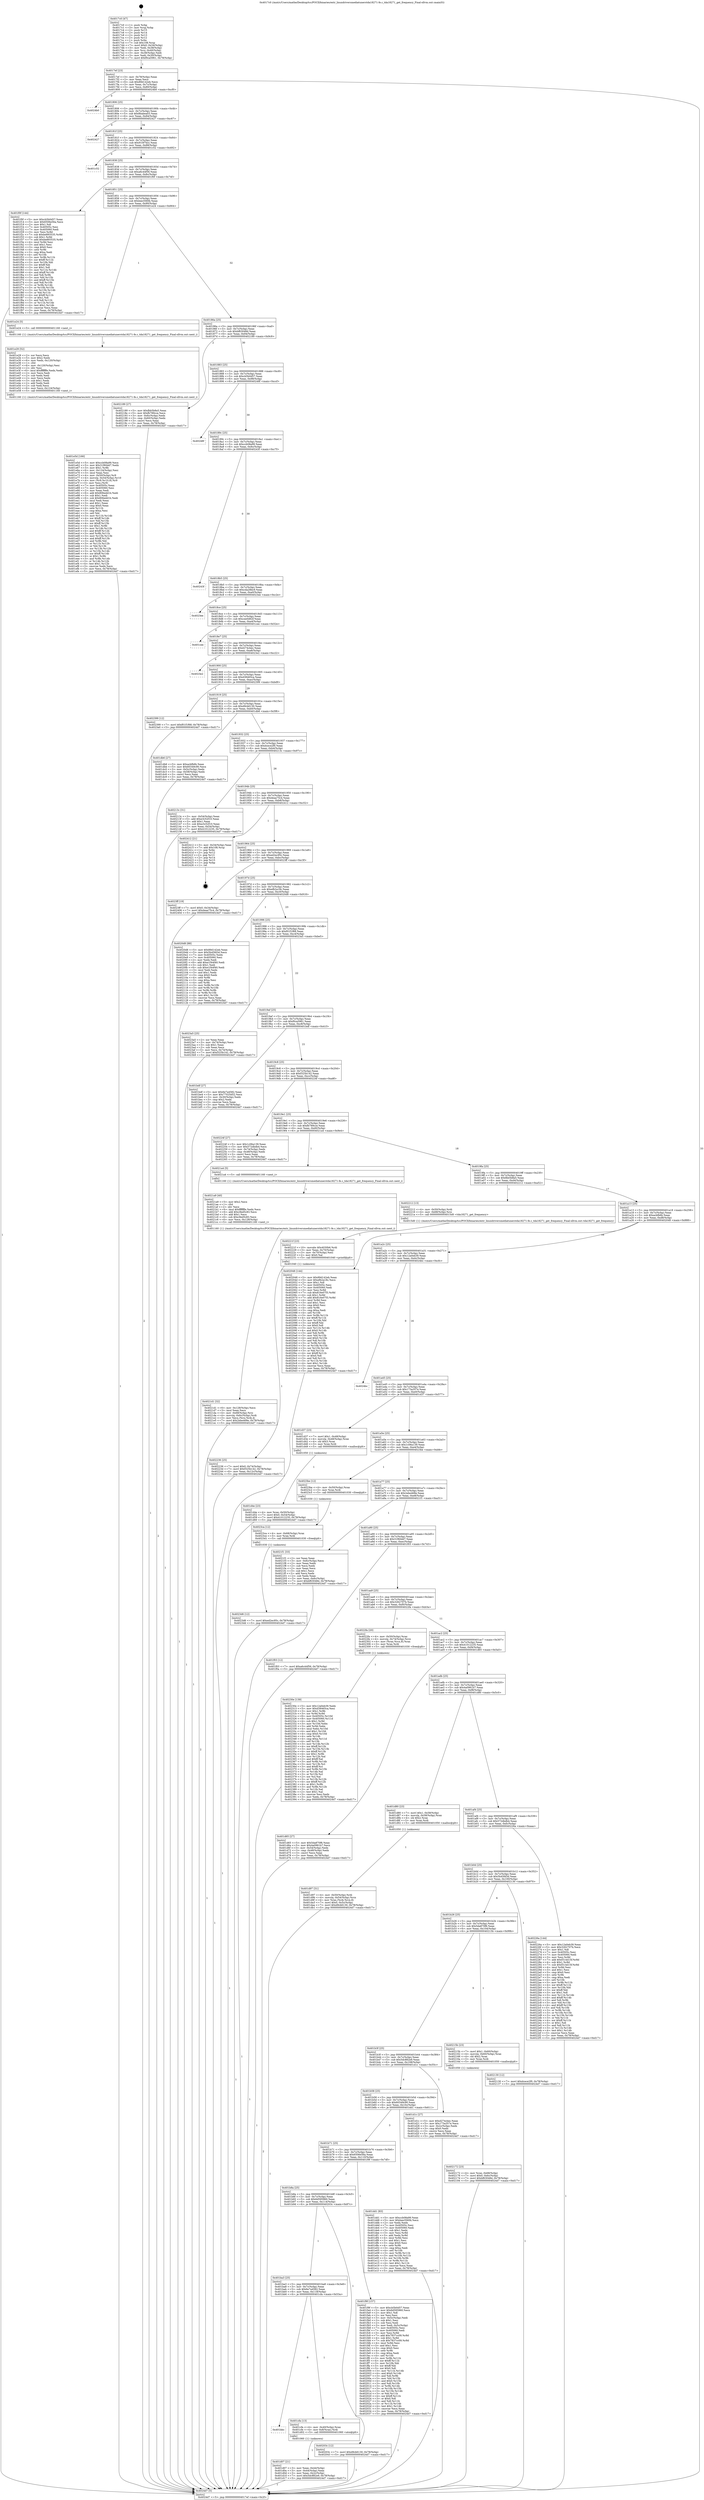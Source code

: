 digraph "0x4017c0" {
  label = "0x4017c0 (/mnt/c/Users/mathe/Desktop/tcc/POCII/binaries/extr_linuxdriversmediatunerstda18271-fe.c_tda18271_get_frequency_Final-ollvm.out::main(0))"
  labelloc = "t"
  node[shape=record]

  Entry [label="",width=0.3,height=0.3,shape=circle,fillcolor=black,style=filled]
  "0x4017ef" [label="{
     0x4017ef [23]\l
     | [instrs]\l
     &nbsp;&nbsp;0x4017ef \<+3\>: mov -0x78(%rbp),%eax\l
     &nbsp;&nbsp;0x4017f2 \<+2\>: mov %eax,%ecx\l
     &nbsp;&nbsp;0x4017f4 \<+6\>: sub $0x89d142eb,%ecx\l
     &nbsp;&nbsp;0x4017fa \<+3\>: mov %eax,-0x7c(%rbp)\l
     &nbsp;&nbsp;0x4017fd \<+3\>: mov %ecx,-0x80(%rbp)\l
     &nbsp;&nbsp;0x401800 \<+6\>: je 00000000004024b0 \<main+0xcf0\>\l
  }"]
  "0x4024b0" [label="{
     0x4024b0\l
  }", style=dashed]
  "0x401806" [label="{
     0x401806 [25]\l
     | [instrs]\l
     &nbsp;&nbsp;0x401806 \<+5\>: jmp 000000000040180b \<main+0x4b\>\l
     &nbsp;&nbsp;0x40180b \<+3\>: mov -0x7c(%rbp),%eax\l
     &nbsp;&nbsp;0x40180e \<+5\>: sub $0x8babea03,%eax\l
     &nbsp;&nbsp;0x401813 \<+6\>: mov %eax,-0x84(%rbp)\l
     &nbsp;&nbsp;0x401819 \<+6\>: je 0000000000402427 \<main+0xc67\>\l
  }"]
  Exit [label="",width=0.3,height=0.3,shape=circle,fillcolor=black,style=filled,peripheries=2]
  "0x402427" [label="{
     0x402427\l
  }", style=dashed]
  "0x40181f" [label="{
     0x40181f [25]\l
     | [instrs]\l
     &nbsp;&nbsp;0x40181f \<+5\>: jmp 0000000000401824 \<main+0x64\>\l
     &nbsp;&nbsp;0x401824 \<+3\>: mov -0x7c(%rbp),%eax\l
     &nbsp;&nbsp;0x401827 \<+5\>: sub $0x910f7bcc,%eax\l
     &nbsp;&nbsp;0x40182c \<+6\>: mov %eax,-0x88(%rbp)\l
     &nbsp;&nbsp;0x401832 \<+6\>: je 0000000000401c52 \<main+0x492\>\l
  }"]
  "0x4023d6" [label="{
     0x4023d6 [12]\l
     | [instrs]\l
     &nbsp;&nbsp;0x4023d6 \<+7\>: movl $0xed2ec95c,-0x78(%rbp)\l
     &nbsp;&nbsp;0x4023dd \<+5\>: jmp 00000000004024d7 \<main+0xd17\>\l
  }"]
  "0x401c52" [label="{
     0x401c52\l
  }", style=dashed]
  "0x401838" [label="{
     0x401838 [25]\l
     | [instrs]\l
     &nbsp;&nbsp;0x401838 \<+5\>: jmp 000000000040183d \<main+0x7d\>\l
     &nbsp;&nbsp;0x40183d \<+3\>: mov -0x7c(%rbp),%eax\l
     &nbsp;&nbsp;0x401840 \<+5\>: sub $0xa6c44f56,%eax\l
     &nbsp;&nbsp;0x401845 \<+6\>: mov %eax,-0x8c(%rbp)\l
     &nbsp;&nbsp;0x40184b \<+6\>: je 0000000000401f0f \<main+0x74f\>\l
  }"]
  "0x4023ca" [label="{
     0x4023ca [12]\l
     | [instrs]\l
     &nbsp;&nbsp;0x4023ca \<+4\>: mov -0x68(%rbp),%rax\l
     &nbsp;&nbsp;0x4023ce \<+3\>: mov %rax,%rdi\l
     &nbsp;&nbsp;0x4023d1 \<+5\>: call 0000000000401030 \<free@plt\>\l
     | [calls]\l
     &nbsp;&nbsp;0x401030 \{1\} (unknown)\l
  }"]
  "0x401f0f" [label="{
     0x401f0f [144]\l
     | [instrs]\l
     &nbsp;&nbsp;0x401f0f \<+5\>: mov $0xcb5b0d57,%eax\l
     &nbsp;&nbsp;0x401f14 \<+5\>: mov $0x6506e56a,%ecx\l
     &nbsp;&nbsp;0x401f19 \<+2\>: mov $0x1,%dl\l
     &nbsp;&nbsp;0x401f1b \<+7\>: mov 0x40505c,%esi\l
     &nbsp;&nbsp;0x401f22 \<+7\>: mov 0x405060,%edi\l
     &nbsp;&nbsp;0x401f29 \<+3\>: mov %esi,%r8d\l
     &nbsp;&nbsp;0x401f2c \<+7\>: sub $0xbe893535,%r8d\l
     &nbsp;&nbsp;0x401f33 \<+4\>: sub $0x1,%r8d\l
     &nbsp;&nbsp;0x401f37 \<+7\>: add $0xbe893535,%r8d\l
     &nbsp;&nbsp;0x401f3e \<+4\>: imul %r8d,%esi\l
     &nbsp;&nbsp;0x401f42 \<+3\>: and $0x1,%esi\l
     &nbsp;&nbsp;0x401f45 \<+3\>: cmp $0x0,%esi\l
     &nbsp;&nbsp;0x401f48 \<+4\>: sete %r9b\l
     &nbsp;&nbsp;0x401f4c \<+3\>: cmp $0xa,%edi\l
     &nbsp;&nbsp;0x401f4f \<+4\>: setl %r10b\l
     &nbsp;&nbsp;0x401f53 \<+3\>: mov %r9b,%r11b\l
     &nbsp;&nbsp;0x401f56 \<+4\>: xor $0xff,%r11b\l
     &nbsp;&nbsp;0x401f5a \<+3\>: mov %r10b,%bl\l
     &nbsp;&nbsp;0x401f5d \<+3\>: xor $0xff,%bl\l
     &nbsp;&nbsp;0x401f60 \<+3\>: xor $0x1,%dl\l
     &nbsp;&nbsp;0x401f63 \<+3\>: mov %r11b,%r14b\l
     &nbsp;&nbsp;0x401f66 \<+4\>: and $0xff,%r14b\l
     &nbsp;&nbsp;0x401f6a \<+3\>: and %dl,%r9b\l
     &nbsp;&nbsp;0x401f6d \<+3\>: mov %bl,%r15b\l
     &nbsp;&nbsp;0x401f70 \<+4\>: and $0xff,%r15b\l
     &nbsp;&nbsp;0x401f74 \<+3\>: and %dl,%r10b\l
     &nbsp;&nbsp;0x401f77 \<+3\>: or %r9b,%r14b\l
     &nbsp;&nbsp;0x401f7a \<+3\>: or %r10b,%r15b\l
     &nbsp;&nbsp;0x401f7d \<+3\>: xor %r15b,%r14b\l
     &nbsp;&nbsp;0x401f80 \<+3\>: or %bl,%r11b\l
     &nbsp;&nbsp;0x401f83 \<+4\>: xor $0xff,%r11b\l
     &nbsp;&nbsp;0x401f87 \<+3\>: or $0x1,%dl\l
     &nbsp;&nbsp;0x401f8a \<+3\>: and %dl,%r11b\l
     &nbsp;&nbsp;0x401f8d \<+3\>: or %r11b,%r14b\l
     &nbsp;&nbsp;0x401f90 \<+4\>: test $0x1,%r14b\l
     &nbsp;&nbsp;0x401f94 \<+3\>: cmovne %ecx,%eax\l
     &nbsp;&nbsp;0x401f97 \<+3\>: mov %eax,-0x78(%rbp)\l
     &nbsp;&nbsp;0x401f9a \<+5\>: jmp 00000000004024d7 \<main+0xd17\>\l
  }"]
  "0x401851" [label="{
     0x401851 [25]\l
     | [instrs]\l
     &nbsp;&nbsp;0x401851 \<+5\>: jmp 0000000000401856 \<main+0x96\>\l
     &nbsp;&nbsp;0x401856 \<+3\>: mov -0x7c(%rbp),%eax\l
     &nbsp;&nbsp;0x401859 \<+5\>: sub $0xbee3560b,%eax\l
     &nbsp;&nbsp;0x40185e \<+6\>: mov %eax,-0x90(%rbp)\l
     &nbsp;&nbsp;0x401864 \<+6\>: je 0000000000401e24 \<main+0x664\>\l
  }"]
  "0x40230e" [label="{
     0x40230e [139]\l
     | [instrs]\l
     &nbsp;&nbsp;0x40230e \<+5\>: mov $0x12a0eb39,%edx\l
     &nbsp;&nbsp;0x402313 \<+5\>: mov $0xd38465ca,%esi\l
     &nbsp;&nbsp;0x402318 \<+3\>: mov $0x1,%r8b\l
     &nbsp;&nbsp;0x40231b \<+3\>: xor %r9d,%r9d\l
     &nbsp;&nbsp;0x40231e \<+8\>: mov 0x40505c,%r10d\l
     &nbsp;&nbsp;0x402326 \<+8\>: mov 0x405060,%r11d\l
     &nbsp;&nbsp;0x40232e \<+4\>: sub $0x1,%r9d\l
     &nbsp;&nbsp;0x402332 \<+3\>: mov %r10d,%ebx\l
     &nbsp;&nbsp;0x402335 \<+3\>: add %r9d,%ebx\l
     &nbsp;&nbsp;0x402338 \<+4\>: imul %ebx,%r10d\l
     &nbsp;&nbsp;0x40233c \<+4\>: and $0x1,%r10d\l
     &nbsp;&nbsp;0x402340 \<+4\>: cmp $0x0,%r10d\l
     &nbsp;&nbsp;0x402344 \<+4\>: sete %r14b\l
     &nbsp;&nbsp;0x402348 \<+4\>: cmp $0xa,%r11d\l
     &nbsp;&nbsp;0x40234c \<+4\>: setl %r15b\l
     &nbsp;&nbsp;0x402350 \<+3\>: mov %r14b,%r12b\l
     &nbsp;&nbsp;0x402353 \<+4\>: xor $0xff,%r12b\l
     &nbsp;&nbsp;0x402357 \<+3\>: mov %r15b,%r13b\l
     &nbsp;&nbsp;0x40235a \<+4\>: xor $0xff,%r13b\l
     &nbsp;&nbsp;0x40235e \<+4\>: xor $0x1,%r8b\l
     &nbsp;&nbsp;0x402362 \<+3\>: mov %r12b,%al\l
     &nbsp;&nbsp;0x402365 \<+2\>: and $0xff,%al\l
     &nbsp;&nbsp;0x402367 \<+3\>: and %r8b,%r14b\l
     &nbsp;&nbsp;0x40236a \<+3\>: mov %r13b,%cl\l
     &nbsp;&nbsp;0x40236d \<+3\>: and $0xff,%cl\l
     &nbsp;&nbsp;0x402370 \<+3\>: and %r8b,%r15b\l
     &nbsp;&nbsp;0x402373 \<+3\>: or %r14b,%al\l
     &nbsp;&nbsp;0x402376 \<+3\>: or %r15b,%cl\l
     &nbsp;&nbsp;0x402379 \<+2\>: xor %cl,%al\l
     &nbsp;&nbsp;0x40237b \<+3\>: or %r13b,%r12b\l
     &nbsp;&nbsp;0x40237e \<+4\>: xor $0xff,%r12b\l
     &nbsp;&nbsp;0x402382 \<+4\>: or $0x1,%r8b\l
     &nbsp;&nbsp;0x402386 \<+3\>: and %r8b,%r12b\l
     &nbsp;&nbsp;0x402389 \<+3\>: or %r12b,%al\l
     &nbsp;&nbsp;0x40238c \<+2\>: test $0x1,%al\l
     &nbsp;&nbsp;0x40238e \<+3\>: cmovne %esi,%edx\l
     &nbsp;&nbsp;0x402391 \<+3\>: mov %edx,-0x78(%rbp)\l
     &nbsp;&nbsp;0x402394 \<+5\>: jmp 00000000004024d7 \<main+0xd17\>\l
  }"]
  "0x401e24" [label="{
     0x401e24 [5]\l
     | [instrs]\l
     &nbsp;&nbsp;0x401e24 \<+5\>: call 0000000000401160 \<next_i\>\l
     | [calls]\l
     &nbsp;&nbsp;0x401160 \{1\} (/mnt/c/Users/mathe/Desktop/tcc/POCII/binaries/extr_linuxdriversmediatunerstda18271-fe.c_tda18271_get_frequency_Final-ollvm.out::next_i)\l
  }"]
  "0x40186a" [label="{
     0x40186a [25]\l
     | [instrs]\l
     &nbsp;&nbsp;0x40186a \<+5\>: jmp 000000000040186f \<main+0xaf\>\l
     &nbsp;&nbsp;0x40186f \<+3\>: mov -0x7c(%rbp),%eax\l
     &nbsp;&nbsp;0x401872 \<+5\>: sub $0xbf63048d,%eax\l
     &nbsp;&nbsp;0x401877 \<+6\>: mov %eax,-0x94(%rbp)\l
     &nbsp;&nbsp;0x40187d \<+6\>: je 0000000000402189 \<main+0x9c9\>\l
  }"]
  "0x402236" [label="{
     0x402236 [25]\l
     | [instrs]\l
     &nbsp;&nbsp;0x402236 \<+7\>: movl $0x0,-0x74(%rbp)\l
     &nbsp;&nbsp;0x40223d \<+7\>: movl $0xf325b142,-0x78(%rbp)\l
     &nbsp;&nbsp;0x402244 \<+6\>: mov %eax,-0x12c(%rbp)\l
     &nbsp;&nbsp;0x40224a \<+5\>: jmp 00000000004024d7 \<main+0xd17\>\l
  }"]
  "0x402189" [label="{
     0x402189 [27]\l
     | [instrs]\l
     &nbsp;&nbsp;0x402189 \<+5\>: mov $0xfbb5b8a5,%eax\l
     &nbsp;&nbsp;0x40218e \<+5\>: mov $0xfb789cce,%ecx\l
     &nbsp;&nbsp;0x402193 \<+3\>: mov -0x6c(%rbp),%edx\l
     &nbsp;&nbsp;0x402196 \<+3\>: cmp -0x60(%rbp),%edx\l
     &nbsp;&nbsp;0x402199 \<+3\>: cmovl %ecx,%eax\l
     &nbsp;&nbsp;0x40219c \<+3\>: mov %eax,-0x78(%rbp)\l
     &nbsp;&nbsp;0x40219f \<+5\>: jmp 00000000004024d7 \<main+0xd17\>\l
  }"]
  "0x401883" [label="{
     0x401883 [25]\l
     | [instrs]\l
     &nbsp;&nbsp;0x401883 \<+5\>: jmp 0000000000401888 \<main+0xc8\>\l
     &nbsp;&nbsp;0x401888 \<+3\>: mov -0x7c(%rbp),%eax\l
     &nbsp;&nbsp;0x40188b \<+5\>: sub $0xcb5b0d57,%eax\l
     &nbsp;&nbsp;0x401890 \<+6\>: mov %eax,-0x98(%rbp)\l
     &nbsp;&nbsp;0x401896 \<+6\>: je 000000000040248f \<main+0xccf\>\l
  }"]
  "0x40221f" [label="{
     0x40221f [23]\l
     | [instrs]\l
     &nbsp;&nbsp;0x40221f \<+10\>: movabs $0x4030b6,%rdi\l
     &nbsp;&nbsp;0x402229 \<+3\>: mov %eax,-0x70(%rbp)\l
     &nbsp;&nbsp;0x40222c \<+3\>: mov -0x70(%rbp),%esi\l
     &nbsp;&nbsp;0x40222f \<+2\>: mov $0x0,%al\l
     &nbsp;&nbsp;0x402231 \<+5\>: call 0000000000401040 \<printf@plt\>\l
     | [calls]\l
     &nbsp;&nbsp;0x401040 \{1\} (unknown)\l
  }"]
  "0x40248f" [label="{
     0x40248f\l
  }", style=dashed]
  "0x40189c" [label="{
     0x40189c [25]\l
     | [instrs]\l
     &nbsp;&nbsp;0x40189c \<+5\>: jmp 00000000004018a1 \<main+0xe1\>\l
     &nbsp;&nbsp;0x4018a1 \<+3\>: mov -0x7c(%rbp),%eax\l
     &nbsp;&nbsp;0x4018a4 \<+5\>: sub $0xccb08a99,%eax\l
     &nbsp;&nbsp;0x4018a9 \<+6\>: mov %eax,-0x9c(%rbp)\l
     &nbsp;&nbsp;0x4018af \<+6\>: je 000000000040243f \<main+0xc7f\>\l
  }"]
  "0x4021d1" [label="{
     0x4021d1 [32]\l
     | [instrs]\l
     &nbsp;&nbsp;0x4021d1 \<+6\>: mov -0x128(%rbp),%ecx\l
     &nbsp;&nbsp;0x4021d7 \<+3\>: imul %eax,%ecx\l
     &nbsp;&nbsp;0x4021da \<+4\>: mov -0x68(%rbp),%rsi\l
     &nbsp;&nbsp;0x4021de \<+4\>: movslq -0x6c(%rbp),%rdi\l
     &nbsp;&nbsp;0x4021e2 \<+3\>: mov %ecx,(%rsi,%rdi,4)\l
     &nbsp;&nbsp;0x4021e5 \<+7\>: movl $0x2ebe468e,-0x78(%rbp)\l
     &nbsp;&nbsp;0x4021ec \<+5\>: jmp 00000000004024d7 \<main+0xd17\>\l
  }"]
  "0x40243f" [label="{
     0x40243f\l
  }", style=dashed]
  "0x4018b5" [label="{
     0x4018b5 [25]\l
     | [instrs]\l
     &nbsp;&nbsp;0x4018b5 \<+5\>: jmp 00000000004018ba \<main+0xfa\>\l
     &nbsp;&nbsp;0x4018ba \<+3\>: mov -0x7c(%rbp),%eax\l
     &nbsp;&nbsp;0x4018bd \<+5\>: sub $0xcda28bc9,%eax\l
     &nbsp;&nbsp;0x4018c2 \<+6\>: mov %eax,-0xa0(%rbp)\l
     &nbsp;&nbsp;0x4018c8 \<+6\>: je 00000000004023ee \<main+0xc2e\>\l
  }"]
  "0x4021a9" [label="{
     0x4021a9 [40]\l
     | [instrs]\l
     &nbsp;&nbsp;0x4021a9 \<+5\>: mov $0x2,%ecx\l
     &nbsp;&nbsp;0x4021ae \<+1\>: cltd\l
     &nbsp;&nbsp;0x4021af \<+2\>: idiv %ecx\l
     &nbsp;&nbsp;0x4021b1 \<+6\>: imul $0xfffffffe,%edx,%ecx\l
     &nbsp;&nbsp;0x4021b7 \<+6\>: add $0xc9ed5c83,%ecx\l
     &nbsp;&nbsp;0x4021bd \<+3\>: add $0x1,%ecx\l
     &nbsp;&nbsp;0x4021c0 \<+6\>: sub $0xc9ed5c83,%ecx\l
     &nbsp;&nbsp;0x4021c6 \<+6\>: mov %ecx,-0x128(%rbp)\l
     &nbsp;&nbsp;0x4021cc \<+5\>: call 0000000000401160 \<next_i\>\l
     | [calls]\l
     &nbsp;&nbsp;0x401160 \{1\} (/mnt/c/Users/mathe/Desktop/tcc/POCII/binaries/extr_linuxdriversmediatunerstda18271-fe.c_tda18271_get_frequency_Final-ollvm.out::next_i)\l
  }"]
  "0x4023ee" [label="{
     0x4023ee\l
  }", style=dashed]
  "0x4018ce" [label="{
     0x4018ce [25]\l
     | [instrs]\l
     &nbsp;&nbsp;0x4018ce \<+5\>: jmp 00000000004018d3 \<main+0x113\>\l
     &nbsp;&nbsp;0x4018d3 \<+3\>: mov -0x7c(%rbp),%eax\l
     &nbsp;&nbsp;0x4018d6 \<+5\>: sub $0xcee0d62f,%eax\l
     &nbsp;&nbsp;0x4018db \<+6\>: mov %eax,-0xa4(%rbp)\l
     &nbsp;&nbsp;0x4018e1 \<+6\>: je 0000000000401cee \<main+0x52e\>\l
  }"]
  "0x402172" [label="{
     0x402172 [23]\l
     | [instrs]\l
     &nbsp;&nbsp;0x402172 \<+4\>: mov %rax,-0x68(%rbp)\l
     &nbsp;&nbsp;0x402176 \<+7\>: movl $0x0,-0x6c(%rbp)\l
     &nbsp;&nbsp;0x40217d \<+7\>: movl $0xbf63048d,-0x78(%rbp)\l
     &nbsp;&nbsp;0x402184 \<+5\>: jmp 00000000004024d7 \<main+0xd17\>\l
  }"]
  "0x401cee" [label="{
     0x401cee\l
  }", style=dashed]
  "0x4018e7" [label="{
     0x4018e7 [25]\l
     | [instrs]\l
     &nbsp;&nbsp;0x4018e7 \<+5\>: jmp 00000000004018ec \<main+0x12c\>\l
     &nbsp;&nbsp;0x4018ec \<+3\>: mov -0x7c(%rbp),%eax\l
     &nbsp;&nbsp;0x4018ef \<+5\>: sub $0xd274cbec,%eax\l
     &nbsp;&nbsp;0x4018f4 \<+6\>: mov %eax,-0xa8(%rbp)\l
     &nbsp;&nbsp;0x4018fa \<+6\>: je 00000000004023e2 \<main+0xc22\>\l
  }"]
  "0x401e5d" [label="{
     0x401e5d [166]\l
     | [instrs]\l
     &nbsp;&nbsp;0x401e5d \<+5\>: mov $0xccb08a99,%ecx\l
     &nbsp;&nbsp;0x401e62 \<+5\>: mov $0x31f60dd7,%edx\l
     &nbsp;&nbsp;0x401e67 \<+3\>: mov $0x1,%r8b\l
     &nbsp;&nbsp;0x401e6a \<+6\>: mov -0x124(%rbp),%esi\l
     &nbsp;&nbsp;0x401e70 \<+3\>: imul %eax,%esi\l
     &nbsp;&nbsp;0x401e73 \<+4\>: mov -0x50(%rbp),%r9\l
     &nbsp;&nbsp;0x401e77 \<+4\>: movslq -0x54(%rbp),%r10\l
     &nbsp;&nbsp;0x401e7b \<+4\>: mov (%r9,%r10,8),%r9\l
     &nbsp;&nbsp;0x401e7f \<+3\>: mov %esi,(%r9)\l
     &nbsp;&nbsp;0x401e82 \<+7\>: mov 0x40505c,%eax\l
     &nbsp;&nbsp;0x401e89 \<+7\>: mov 0x405060,%esi\l
     &nbsp;&nbsp;0x401e90 \<+2\>: mov %eax,%edi\l
     &nbsp;&nbsp;0x401e92 \<+6\>: add $0x806edd1b,%edi\l
     &nbsp;&nbsp;0x401e98 \<+3\>: sub $0x1,%edi\l
     &nbsp;&nbsp;0x401e9b \<+6\>: sub $0x806edd1b,%edi\l
     &nbsp;&nbsp;0x401ea1 \<+3\>: imul %edi,%eax\l
     &nbsp;&nbsp;0x401ea4 \<+3\>: and $0x1,%eax\l
     &nbsp;&nbsp;0x401ea7 \<+3\>: cmp $0x0,%eax\l
     &nbsp;&nbsp;0x401eaa \<+4\>: sete %r11b\l
     &nbsp;&nbsp;0x401eae \<+3\>: cmp $0xa,%esi\l
     &nbsp;&nbsp;0x401eb1 \<+3\>: setl %bl\l
     &nbsp;&nbsp;0x401eb4 \<+3\>: mov %r11b,%r14b\l
     &nbsp;&nbsp;0x401eb7 \<+4\>: xor $0xff,%r14b\l
     &nbsp;&nbsp;0x401ebb \<+3\>: mov %bl,%r15b\l
     &nbsp;&nbsp;0x401ebe \<+4\>: xor $0xff,%r15b\l
     &nbsp;&nbsp;0x401ec2 \<+4\>: xor $0x1,%r8b\l
     &nbsp;&nbsp;0x401ec6 \<+3\>: mov %r14b,%r12b\l
     &nbsp;&nbsp;0x401ec9 \<+4\>: and $0xff,%r12b\l
     &nbsp;&nbsp;0x401ecd \<+3\>: and %r8b,%r11b\l
     &nbsp;&nbsp;0x401ed0 \<+3\>: mov %r15b,%r13b\l
     &nbsp;&nbsp;0x401ed3 \<+4\>: and $0xff,%r13b\l
     &nbsp;&nbsp;0x401ed7 \<+3\>: and %r8b,%bl\l
     &nbsp;&nbsp;0x401eda \<+3\>: or %r11b,%r12b\l
     &nbsp;&nbsp;0x401edd \<+3\>: or %bl,%r13b\l
     &nbsp;&nbsp;0x401ee0 \<+3\>: xor %r13b,%r12b\l
     &nbsp;&nbsp;0x401ee3 \<+3\>: or %r15b,%r14b\l
     &nbsp;&nbsp;0x401ee6 \<+4\>: xor $0xff,%r14b\l
     &nbsp;&nbsp;0x401eea \<+4\>: or $0x1,%r8b\l
     &nbsp;&nbsp;0x401eee \<+3\>: and %r8b,%r14b\l
     &nbsp;&nbsp;0x401ef1 \<+3\>: or %r14b,%r12b\l
     &nbsp;&nbsp;0x401ef4 \<+4\>: test $0x1,%r12b\l
     &nbsp;&nbsp;0x401ef8 \<+3\>: cmovne %edx,%ecx\l
     &nbsp;&nbsp;0x401efb \<+3\>: mov %ecx,-0x78(%rbp)\l
     &nbsp;&nbsp;0x401efe \<+5\>: jmp 00000000004024d7 \<main+0xd17\>\l
  }"]
  "0x4023e2" [label="{
     0x4023e2\l
  }", style=dashed]
  "0x401900" [label="{
     0x401900 [25]\l
     | [instrs]\l
     &nbsp;&nbsp;0x401900 \<+5\>: jmp 0000000000401905 \<main+0x145\>\l
     &nbsp;&nbsp;0x401905 \<+3\>: mov -0x7c(%rbp),%eax\l
     &nbsp;&nbsp;0x401908 \<+5\>: sub $0xd38465ca,%eax\l
     &nbsp;&nbsp;0x40190d \<+6\>: mov %eax,-0xac(%rbp)\l
     &nbsp;&nbsp;0x401913 \<+6\>: je 0000000000402399 \<main+0xbd9\>\l
  }"]
  "0x401e29" [label="{
     0x401e29 [52]\l
     | [instrs]\l
     &nbsp;&nbsp;0x401e29 \<+2\>: xor %ecx,%ecx\l
     &nbsp;&nbsp;0x401e2b \<+5\>: mov $0x2,%edx\l
     &nbsp;&nbsp;0x401e30 \<+6\>: mov %edx,-0x120(%rbp)\l
     &nbsp;&nbsp;0x401e36 \<+1\>: cltd\l
     &nbsp;&nbsp;0x401e37 \<+6\>: mov -0x120(%rbp),%esi\l
     &nbsp;&nbsp;0x401e3d \<+2\>: idiv %esi\l
     &nbsp;&nbsp;0x401e3f \<+6\>: imul $0xfffffffe,%edx,%edx\l
     &nbsp;&nbsp;0x401e45 \<+2\>: mov %ecx,%edi\l
     &nbsp;&nbsp;0x401e47 \<+2\>: sub %edx,%edi\l
     &nbsp;&nbsp;0x401e49 \<+2\>: mov %ecx,%edx\l
     &nbsp;&nbsp;0x401e4b \<+3\>: sub $0x1,%edx\l
     &nbsp;&nbsp;0x401e4e \<+2\>: add %edx,%edi\l
     &nbsp;&nbsp;0x401e50 \<+2\>: sub %edi,%ecx\l
     &nbsp;&nbsp;0x401e52 \<+6\>: mov %ecx,-0x124(%rbp)\l
     &nbsp;&nbsp;0x401e58 \<+5\>: call 0000000000401160 \<next_i\>\l
     | [calls]\l
     &nbsp;&nbsp;0x401160 \{1\} (/mnt/c/Users/mathe/Desktop/tcc/POCII/binaries/extr_linuxdriversmediatunerstda18271-fe.c_tda18271_get_frequency_Final-ollvm.out::next_i)\l
  }"]
  "0x402399" [label="{
     0x402399 [12]\l
     | [instrs]\l
     &nbsp;&nbsp;0x402399 \<+7\>: movl $0xf01f1f68,-0x78(%rbp)\l
     &nbsp;&nbsp;0x4023a0 \<+5\>: jmp 00000000004024d7 \<main+0xd17\>\l
  }"]
  "0x401919" [label="{
     0x401919 [25]\l
     | [instrs]\l
     &nbsp;&nbsp;0x401919 \<+5\>: jmp 000000000040191e \<main+0x15e\>\l
     &nbsp;&nbsp;0x40191e \<+3\>: mov -0x7c(%rbp),%eax\l
     &nbsp;&nbsp;0x401921 \<+5\>: sub $0xd9cb6130,%eax\l
     &nbsp;&nbsp;0x401926 \<+6\>: mov %eax,-0xb0(%rbp)\l
     &nbsp;&nbsp;0x40192c \<+6\>: je 0000000000401db6 \<main+0x5f6\>\l
  }"]
  "0x401d97" [label="{
     0x401d97 [31]\l
     | [instrs]\l
     &nbsp;&nbsp;0x401d97 \<+4\>: mov -0x50(%rbp),%rdi\l
     &nbsp;&nbsp;0x401d9b \<+4\>: movslq -0x54(%rbp),%rcx\l
     &nbsp;&nbsp;0x401d9f \<+4\>: mov %rax,(%rdi,%rcx,8)\l
     &nbsp;&nbsp;0x401da3 \<+7\>: movl $0x0,-0x5c(%rbp)\l
     &nbsp;&nbsp;0x401daa \<+7\>: movl $0xd9cb6130,-0x78(%rbp)\l
     &nbsp;&nbsp;0x401db1 \<+5\>: jmp 00000000004024d7 \<main+0xd17\>\l
  }"]
  "0x401db6" [label="{
     0x401db6 [27]\l
     | [instrs]\l
     &nbsp;&nbsp;0x401db6 \<+5\>: mov $0xacbfb6b,%eax\l
     &nbsp;&nbsp;0x401dbb \<+5\>: mov $0x60349c90,%ecx\l
     &nbsp;&nbsp;0x401dc0 \<+3\>: mov -0x5c(%rbp),%edx\l
     &nbsp;&nbsp;0x401dc3 \<+3\>: cmp -0x58(%rbp),%edx\l
     &nbsp;&nbsp;0x401dc6 \<+3\>: cmovl %ecx,%eax\l
     &nbsp;&nbsp;0x401dc9 \<+3\>: mov %eax,-0x78(%rbp)\l
     &nbsp;&nbsp;0x401dcc \<+5\>: jmp 00000000004024d7 \<main+0xd17\>\l
  }"]
  "0x401932" [label="{
     0x401932 [25]\l
     | [instrs]\l
     &nbsp;&nbsp;0x401932 \<+5\>: jmp 0000000000401937 \<main+0x177\>\l
     &nbsp;&nbsp;0x401937 \<+3\>: mov -0x7c(%rbp),%eax\l
     &nbsp;&nbsp;0x40193a \<+5\>: sub $0xdcece2f0,%eax\l
     &nbsp;&nbsp;0x40193f \<+6\>: mov %eax,-0xb4(%rbp)\l
     &nbsp;&nbsp;0x401945 \<+6\>: je 000000000040213c \<main+0x97c\>\l
  }"]
  "0x401d4e" [label="{
     0x401d4e [23]\l
     | [instrs]\l
     &nbsp;&nbsp;0x401d4e \<+4\>: mov %rax,-0x50(%rbp)\l
     &nbsp;&nbsp;0x401d52 \<+7\>: movl $0x0,-0x54(%rbp)\l
     &nbsp;&nbsp;0x401d59 \<+7\>: movl $0x41012235,-0x78(%rbp)\l
     &nbsp;&nbsp;0x401d60 \<+5\>: jmp 00000000004024d7 \<main+0xd17\>\l
  }"]
  "0x40213c" [label="{
     0x40213c [31]\l
     | [instrs]\l
     &nbsp;&nbsp;0x40213c \<+3\>: mov -0x54(%rbp),%eax\l
     &nbsp;&nbsp;0x40213f \<+5\>: add $0xe3c52f10,%eax\l
     &nbsp;&nbsp;0x402144 \<+3\>: add $0x1,%eax\l
     &nbsp;&nbsp;0x402147 \<+5\>: sub $0xe3c52f10,%eax\l
     &nbsp;&nbsp;0x40214c \<+3\>: mov %eax,-0x54(%rbp)\l
     &nbsp;&nbsp;0x40214f \<+7\>: movl $0x41012235,-0x78(%rbp)\l
     &nbsp;&nbsp;0x402156 \<+5\>: jmp 00000000004024d7 \<main+0xd17\>\l
  }"]
  "0x40194b" [label="{
     0x40194b [25]\l
     | [instrs]\l
     &nbsp;&nbsp;0x40194b \<+5\>: jmp 0000000000401950 \<main+0x190\>\l
     &nbsp;&nbsp;0x401950 \<+3\>: mov -0x7c(%rbp),%eax\l
     &nbsp;&nbsp;0x401953 \<+5\>: sub $0xdeaa75c4,%eax\l
     &nbsp;&nbsp;0x401958 \<+6\>: mov %eax,-0xb8(%rbp)\l
     &nbsp;&nbsp;0x40195e \<+6\>: je 0000000000402412 \<main+0xc52\>\l
  }"]
  "0x401d07" [label="{
     0x401d07 [21]\l
     | [instrs]\l
     &nbsp;&nbsp;0x401d07 \<+3\>: mov %eax,-0x44(%rbp)\l
     &nbsp;&nbsp;0x401d0a \<+3\>: mov -0x44(%rbp),%eax\l
     &nbsp;&nbsp;0x401d0d \<+3\>: mov %eax,-0x2c(%rbp)\l
     &nbsp;&nbsp;0x401d10 \<+7\>: movl $0x5dc882e9,-0x78(%rbp)\l
     &nbsp;&nbsp;0x401d17 \<+5\>: jmp 00000000004024d7 \<main+0xd17\>\l
  }"]
  "0x402412" [label="{
     0x402412 [21]\l
     | [instrs]\l
     &nbsp;&nbsp;0x402412 \<+3\>: mov -0x34(%rbp),%eax\l
     &nbsp;&nbsp;0x402415 \<+7\>: add $0x108,%rsp\l
     &nbsp;&nbsp;0x40241c \<+1\>: pop %rbx\l
     &nbsp;&nbsp;0x40241d \<+2\>: pop %r12\l
     &nbsp;&nbsp;0x40241f \<+2\>: pop %r13\l
     &nbsp;&nbsp;0x402421 \<+2\>: pop %r14\l
     &nbsp;&nbsp;0x402423 \<+2\>: pop %r15\l
     &nbsp;&nbsp;0x402425 \<+1\>: pop %rbp\l
     &nbsp;&nbsp;0x402426 \<+1\>: ret\l
  }"]
  "0x401964" [label="{
     0x401964 [25]\l
     | [instrs]\l
     &nbsp;&nbsp;0x401964 \<+5\>: jmp 0000000000401969 \<main+0x1a9\>\l
     &nbsp;&nbsp;0x401969 \<+3\>: mov -0x7c(%rbp),%eax\l
     &nbsp;&nbsp;0x40196c \<+5\>: sub $0xed2ec95c,%eax\l
     &nbsp;&nbsp;0x401971 \<+6\>: mov %eax,-0xbc(%rbp)\l
     &nbsp;&nbsp;0x401977 \<+6\>: je 00000000004023ff \<main+0xc3f\>\l
  }"]
  "0x401bbc" [label="{
     0x401bbc\l
  }", style=dashed]
  "0x4023ff" [label="{
     0x4023ff [19]\l
     | [instrs]\l
     &nbsp;&nbsp;0x4023ff \<+7\>: movl $0x0,-0x34(%rbp)\l
     &nbsp;&nbsp;0x402406 \<+7\>: movl $0xdeaa75c4,-0x78(%rbp)\l
     &nbsp;&nbsp;0x40240d \<+5\>: jmp 00000000004024d7 \<main+0xd17\>\l
  }"]
  "0x40197d" [label="{
     0x40197d [25]\l
     | [instrs]\l
     &nbsp;&nbsp;0x40197d \<+5\>: jmp 0000000000401982 \<main+0x1c2\>\l
     &nbsp;&nbsp;0x401982 \<+3\>: mov -0x7c(%rbp),%eax\l
     &nbsp;&nbsp;0x401985 \<+5\>: sub $0xefb2a18c,%eax\l
     &nbsp;&nbsp;0x40198a \<+6\>: mov %eax,-0xc0(%rbp)\l
     &nbsp;&nbsp;0x401990 \<+6\>: je 00000000004020d8 \<main+0x918\>\l
  }"]
  "0x401cfa" [label="{
     0x401cfa [13]\l
     | [instrs]\l
     &nbsp;&nbsp;0x401cfa \<+4\>: mov -0x40(%rbp),%rax\l
     &nbsp;&nbsp;0x401cfe \<+4\>: mov 0x8(%rax),%rdi\l
     &nbsp;&nbsp;0x401d02 \<+5\>: call 0000000000401060 \<atoi@plt\>\l
     | [calls]\l
     &nbsp;&nbsp;0x401060 \{1\} (unknown)\l
  }"]
  "0x4020d8" [label="{
     0x4020d8 [88]\l
     | [instrs]\l
     &nbsp;&nbsp;0x4020d8 \<+5\>: mov $0x89d142eb,%eax\l
     &nbsp;&nbsp;0x4020dd \<+5\>: mov $0x5b45fd3d,%ecx\l
     &nbsp;&nbsp;0x4020e2 \<+7\>: mov 0x40505c,%edx\l
     &nbsp;&nbsp;0x4020e9 \<+7\>: mov 0x405060,%esi\l
     &nbsp;&nbsp;0x4020f0 \<+2\>: mov %edx,%edi\l
     &nbsp;&nbsp;0x4020f2 \<+6\>: add $0xe1f44f40,%edi\l
     &nbsp;&nbsp;0x4020f8 \<+3\>: sub $0x1,%edi\l
     &nbsp;&nbsp;0x4020fb \<+6\>: sub $0xe1f44f40,%edi\l
     &nbsp;&nbsp;0x402101 \<+3\>: imul %edi,%edx\l
     &nbsp;&nbsp;0x402104 \<+3\>: and $0x1,%edx\l
     &nbsp;&nbsp;0x402107 \<+3\>: cmp $0x0,%edx\l
     &nbsp;&nbsp;0x40210a \<+4\>: sete %r8b\l
     &nbsp;&nbsp;0x40210e \<+3\>: cmp $0xa,%esi\l
     &nbsp;&nbsp;0x402111 \<+4\>: setl %r9b\l
     &nbsp;&nbsp;0x402115 \<+3\>: mov %r8b,%r10b\l
     &nbsp;&nbsp;0x402118 \<+3\>: and %r9b,%r10b\l
     &nbsp;&nbsp;0x40211b \<+3\>: xor %r9b,%r8b\l
     &nbsp;&nbsp;0x40211e \<+3\>: or %r8b,%r10b\l
     &nbsp;&nbsp;0x402121 \<+4\>: test $0x1,%r10b\l
     &nbsp;&nbsp;0x402125 \<+3\>: cmovne %ecx,%eax\l
     &nbsp;&nbsp;0x402128 \<+3\>: mov %eax,-0x78(%rbp)\l
     &nbsp;&nbsp;0x40212b \<+5\>: jmp 00000000004024d7 \<main+0xd17\>\l
  }"]
  "0x401996" [label="{
     0x401996 [25]\l
     | [instrs]\l
     &nbsp;&nbsp;0x401996 \<+5\>: jmp 000000000040199b \<main+0x1db\>\l
     &nbsp;&nbsp;0x40199b \<+3\>: mov -0x7c(%rbp),%eax\l
     &nbsp;&nbsp;0x40199e \<+5\>: sub $0xf01f1f68,%eax\l
     &nbsp;&nbsp;0x4019a3 \<+6\>: mov %eax,-0xc4(%rbp)\l
     &nbsp;&nbsp;0x4019a9 \<+6\>: je 00000000004023a5 \<main+0xbe5\>\l
  }"]
  "0x401ba3" [label="{
     0x401ba3 [25]\l
     | [instrs]\l
     &nbsp;&nbsp;0x401ba3 \<+5\>: jmp 0000000000401ba8 \<main+0x3e8\>\l
     &nbsp;&nbsp;0x401ba8 \<+3\>: mov -0x7c(%rbp),%eax\l
     &nbsp;&nbsp;0x401bab \<+5\>: sub $0x6e7a4582,%eax\l
     &nbsp;&nbsp;0x401bb0 \<+6\>: mov %eax,-0x118(%rbp)\l
     &nbsp;&nbsp;0x401bb6 \<+6\>: je 0000000000401cfa \<main+0x53a\>\l
  }"]
  "0x4023a5" [label="{
     0x4023a5 [25]\l
     | [instrs]\l
     &nbsp;&nbsp;0x4023a5 \<+2\>: xor %eax,%eax\l
     &nbsp;&nbsp;0x4023a7 \<+3\>: mov -0x74(%rbp),%ecx\l
     &nbsp;&nbsp;0x4023aa \<+3\>: sub $0x1,%eax\l
     &nbsp;&nbsp;0x4023ad \<+2\>: sub %eax,%ecx\l
     &nbsp;&nbsp;0x4023af \<+3\>: mov %ecx,-0x74(%rbp)\l
     &nbsp;&nbsp;0x4023b2 \<+7\>: movl $0xf325b142,-0x78(%rbp)\l
     &nbsp;&nbsp;0x4023b9 \<+5\>: jmp 00000000004024d7 \<main+0xd17\>\l
  }"]
  "0x4019af" [label="{
     0x4019af [25]\l
     | [instrs]\l
     &nbsp;&nbsp;0x4019af \<+5\>: jmp 00000000004019b4 \<main+0x1f4\>\l
     &nbsp;&nbsp;0x4019b4 \<+3\>: mov -0x7c(%rbp),%eax\l
     &nbsp;&nbsp;0x4019b7 \<+5\>: sub $0xf0ca5961,%eax\l
     &nbsp;&nbsp;0x4019bc \<+6\>: mov %eax,-0xc8(%rbp)\l
     &nbsp;&nbsp;0x4019c2 \<+6\>: je 0000000000401bdf \<main+0x41f\>\l
  }"]
  "0x40203c" [label="{
     0x40203c [12]\l
     | [instrs]\l
     &nbsp;&nbsp;0x40203c \<+7\>: movl $0xd9cb6130,-0x78(%rbp)\l
     &nbsp;&nbsp;0x402043 \<+5\>: jmp 00000000004024d7 \<main+0xd17\>\l
  }"]
  "0x401bdf" [label="{
     0x401bdf [27]\l
     | [instrs]\l
     &nbsp;&nbsp;0x401bdf \<+5\>: mov $0x6e7a4582,%eax\l
     &nbsp;&nbsp;0x401be4 \<+5\>: mov $0x77025d52,%ecx\l
     &nbsp;&nbsp;0x401be9 \<+3\>: mov -0x30(%rbp),%edx\l
     &nbsp;&nbsp;0x401bec \<+3\>: cmp $0x2,%edx\l
     &nbsp;&nbsp;0x401bef \<+3\>: cmovne %ecx,%eax\l
     &nbsp;&nbsp;0x401bf2 \<+3\>: mov %eax,-0x78(%rbp)\l
     &nbsp;&nbsp;0x401bf5 \<+5\>: jmp 00000000004024d7 \<main+0xd17\>\l
  }"]
  "0x4019c8" [label="{
     0x4019c8 [25]\l
     | [instrs]\l
     &nbsp;&nbsp;0x4019c8 \<+5\>: jmp 00000000004019cd \<main+0x20d\>\l
     &nbsp;&nbsp;0x4019cd \<+3\>: mov -0x7c(%rbp),%eax\l
     &nbsp;&nbsp;0x4019d0 \<+5\>: sub $0xf325b142,%eax\l
     &nbsp;&nbsp;0x4019d5 \<+6\>: mov %eax,-0xcc(%rbp)\l
     &nbsp;&nbsp;0x4019db \<+6\>: je 000000000040224f \<main+0xa8f\>\l
  }"]
  "0x4024d7" [label="{
     0x4024d7 [5]\l
     | [instrs]\l
     &nbsp;&nbsp;0x4024d7 \<+5\>: jmp 00000000004017ef \<main+0x2f\>\l
  }"]
  "0x4017c0" [label="{
     0x4017c0 [47]\l
     | [instrs]\l
     &nbsp;&nbsp;0x4017c0 \<+1\>: push %rbp\l
     &nbsp;&nbsp;0x4017c1 \<+3\>: mov %rsp,%rbp\l
     &nbsp;&nbsp;0x4017c4 \<+2\>: push %r15\l
     &nbsp;&nbsp;0x4017c6 \<+2\>: push %r14\l
     &nbsp;&nbsp;0x4017c8 \<+2\>: push %r13\l
     &nbsp;&nbsp;0x4017ca \<+2\>: push %r12\l
     &nbsp;&nbsp;0x4017cc \<+1\>: push %rbx\l
     &nbsp;&nbsp;0x4017cd \<+7\>: sub $0x108,%rsp\l
     &nbsp;&nbsp;0x4017d4 \<+7\>: movl $0x0,-0x34(%rbp)\l
     &nbsp;&nbsp;0x4017db \<+3\>: mov %edi,-0x38(%rbp)\l
     &nbsp;&nbsp;0x4017de \<+4\>: mov %rsi,-0x40(%rbp)\l
     &nbsp;&nbsp;0x4017e2 \<+3\>: mov -0x38(%rbp),%edi\l
     &nbsp;&nbsp;0x4017e5 \<+3\>: mov %edi,-0x30(%rbp)\l
     &nbsp;&nbsp;0x4017e8 \<+7\>: movl $0xf0ca5961,-0x78(%rbp)\l
  }"]
  "0x401b8a" [label="{
     0x401b8a [25]\l
     | [instrs]\l
     &nbsp;&nbsp;0x401b8a \<+5\>: jmp 0000000000401b8f \<main+0x3cf\>\l
     &nbsp;&nbsp;0x401b8f \<+3\>: mov -0x7c(%rbp),%eax\l
     &nbsp;&nbsp;0x401b92 \<+5\>: sub $0x6d595960,%eax\l
     &nbsp;&nbsp;0x401b97 \<+6\>: mov %eax,-0x114(%rbp)\l
     &nbsp;&nbsp;0x401b9d \<+6\>: je 000000000040203c \<main+0x87c\>\l
  }"]
  "0x40224f" [label="{
     0x40224f [27]\l
     | [instrs]\l
     &nbsp;&nbsp;0x40224f \<+5\>: mov $0x1c06a139,%eax\l
     &nbsp;&nbsp;0x402254 \<+5\>: mov $0x572dbdb4,%ecx\l
     &nbsp;&nbsp;0x402259 \<+3\>: mov -0x74(%rbp),%edx\l
     &nbsp;&nbsp;0x40225c \<+3\>: cmp -0x48(%rbp),%edx\l
     &nbsp;&nbsp;0x40225f \<+3\>: cmovl %ecx,%eax\l
     &nbsp;&nbsp;0x402262 \<+3\>: mov %eax,-0x78(%rbp)\l
     &nbsp;&nbsp;0x402265 \<+5\>: jmp 00000000004024d7 \<main+0xd17\>\l
  }"]
  "0x4019e1" [label="{
     0x4019e1 [25]\l
     | [instrs]\l
     &nbsp;&nbsp;0x4019e1 \<+5\>: jmp 00000000004019e6 \<main+0x226\>\l
     &nbsp;&nbsp;0x4019e6 \<+3\>: mov -0x7c(%rbp),%eax\l
     &nbsp;&nbsp;0x4019e9 \<+5\>: sub $0xfb789cce,%eax\l
     &nbsp;&nbsp;0x4019ee \<+6\>: mov %eax,-0xd0(%rbp)\l
     &nbsp;&nbsp;0x4019f4 \<+6\>: je 00000000004021a4 \<main+0x9e4\>\l
  }"]
  "0x401f9f" [label="{
     0x401f9f [157]\l
     | [instrs]\l
     &nbsp;&nbsp;0x401f9f \<+5\>: mov $0xcb5b0d57,%eax\l
     &nbsp;&nbsp;0x401fa4 \<+5\>: mov $0x6d595960,%ecx\l
     &nbsp;&nbsp;0x401fa9 \<+2\>: mov $0x1,%dl\l
     &nbsp;&nbsp;0x401fab \<+2\>: xor %esi,%esi\l
     &nbsp;&nbsp;0x401fad \<+3\>: mov -0x5c(%rbp),%edi\l
     &nbsp;&nbsp;0x401fb0 \<+3\>: sub $0x1,%esi\l
     &nbsp;&nbsp;0x401fb3 \<+2\>: sub %esi,%edi\l
     &nbsp;&nbsp;0x401fb5 \<+3\>: mov %edi,-0x5c(%rbp)\l
     &nbsp;&nbsp;0x401fb8 \<+7\>: mov 0x40505c,%esi\l
     &nbsp;&nbsp;0x401fbf \<+7\>: mov 0x405060,%edi\l
     &nbsp;&nbsp;0x401fc6 \<+3\>: mov %esi,%r8d\l
     &nbsp;&nbsp;0x401fc9 \<+7\>: add $0x7837cc09,%r8d\l
     &nbsp;&nbsp;0x401fd0 \<+4\>: sub $0x1,%r8d\l
     &nbsp;&nbsp;0x401fd4 \<+7\>: sub $0x7837cc09,%r8d\l
     &nbsp;&nbsp;0x401fdb \<+4\>: imul %r8d,%esi\l
     &nbsp;&nbsp;0x401fdf \<+3\>: and $0x1,%esi\l
     &nbsp;&nbsp;0x401fe2 \<+3\>: cmp $0x0,%esi\l
     &nbsp;&nbsp;0x401fe5 \<+4\>: sete %r9b\l
     &nbsp;&nbsp;0x401fe9 \<+3\>: cmp $0xa,%edi\l
     &nbsp;&nbsp;0x401fec \<+4\>: setl %r10b\l
     &nbsp;&nbsp;0x401ff0 \<+3\>: mov %r9b,%r11b\l
     &nbsp;&nbsp;0x401ff3 \<+4\>: xor $0xff,%r11b\l
     &nbsp;&nbsp;0x401ff7 \<+3\>: mov %r10b,%bl\l
     &nbsp;&nbsp;0x401ffa \<+3\>: xor $0xff,%bl\l
     &nbsp;&nbsp;0x401ffd \<+3\>: xor $0x0,%dl\l
     &nbsp;&nbsp;0x402000 \<+3\>: mov %r11b,%r14b\l
     &nbsp;&nbsp;0x402003 \<+4\>: and $0x0,%r14b\l
     &nbsp;&nbsp;0x402007 \<+3\>: and %dl,%r9b\l
     &nbsp;&nbsp;0x40200a \<+3\>: mov %bl,%r15b\l
     &nbsp;&nbsp;0x40200d \<+4\>: and $0x0,%r15b\l
     &nbsp;&nbsp;0x402011 \<+3\>: and %dl,%r10b\l
     &nbsp;&nbsp;0x402014 \<+3\>: or %r9b,%r14b\l
     &nbsp;&nbsp;0x402017 \<+3\>: or %r10b,%r15b\l
     &nbsp;&nbsp;0x40201a \<+3\>: xor %r15b,%r14b\l
     &nbsp;&nbsp;0x40201d \<+3\>: or %bl,%r11b\l
     &nbsp;&nbsp;0x402020 \<+4\>: xor $0xff,%r11b\l
     &nbsp;&nbsp;0x402024 \<+3\>: or $0x0,%dl\l
     &nbsp;&nbsp;0x402027 \<+3\>: and %dl,%r11b\l
     &nbsp;&nbsp;0x40202a \<+3\>: or %r11b,%r14b\l
     &nbsp;&nbsp;0x40202d \<+4\>: test $0x1,%r14b\l
     &nbsp;&nbsp;0x402031 \<+3\>: cmovne %ecx,%eax\l
     &nbsp;&nbsp;0x402034 \<+3\>: mov %eax,-0x78(%rbp)\l
     &nbsp;&nbsp;0x402037 \<+5\>: jmp 00000000004024d7 \<main+0xd17\>\l
  }"]
  "0x4021a4" [label="{
     0x4021a4 [5]\l
     | [instrs]\l
     &nbsp;&nbsp;0x4021a4 \<+5\>: call 0000000000401160 \<next_i\>\l
     | [calls]\l
     &nbsp;&nbsp;0x401160 \{1\} (/mnt/c/Users/mathe/Desktop/tcc/POCII/binaries/extr_linuxdriversmediatunerstda18271-fe.c_tda18271_get_frequency_Final-ollvm.out::next_i)\l
  }"]
  "0x4019fa" [label="{
     0x4019fa [25]\l
     | [instrs]\l
     &nbsp;&nbsp;0x4019fa \<+5\>: jmp 00000000004019ff \<main+0x23f\>\l
     &nbsp;&nbsp;0x4019ff \<+3\>: mov -0x7c(%rbp),%eax\l
     &nbsp;&nbsp;0x401a02 \<+5\>: sub $0xfbb5b8a5,%eax\l
     &nbsp;&nbsp;0x401a07 \<+6\>: mov %eax,-0xd4(%rbp)\l
     &nbsp;&nbsp;0x401a0d \<+6\>: je 0000000000402212 \<main+0xa52\>\l
  }"]
  "0x401b71" [label="{
     0x401b71 [25]\l
     | [instrs]\l
     &nbsp;&nbsp;0x401b71 \<+5\>: jmp 0000000000401b76 \<main+0x3b6\>\l
     &nbsp;&nbsp;0x401b76 \<+3\>: mov -0x7c(%rbp),%eax\l
     &nbsp;&nbsp;0x401b79 \<+5\>: sub $0x6506e56a,%eax\l
     &nbsp;&nbsp;0x401b7e \<+6\>: mov %eax,-0x110(%rbp)\l
     &nbsp;&nbsp;0x401b84 \<+6\>: je 0000000000401f9f \<main+0x7df\>\l
  }"]
  "0x402212" [label="{
     0x402212 [13]\l
     | [instrs]\l
     &nbsp;&nbsp;0x402212 \<+4\>: mov -0x50(%rbp),%rdi\l
     &nbsp;&nbsp;0x402216 \<+4\>: mov -0x68(%rbp),%rsi\l
     &nbsp;&nbsp;0x40221a \<+5\>: call 00000000004015d0 \<tda18271_get_frequency\>\l
     | [calls]\l
     &nbsp;&nbsp;0x4015d0 \{1\} (/mnt/c/Users/mathe/Desktop/tcc/POCII/binaries/extr_linuxdriversmediatunerstda18271-fe.c_tda18271_get_frequency_Final-ollvm.out::tda18271_get_frequency)\l
  }"]
  "0x401a13" [label="{
     0x401a13 [25]\l
     | [instrs]\l
     &nbsp;&nbsp;0x401a13 \<+5\>: jmp 0000000000401a18 \<main+0x258\>\l
     &nbsp;&nbsp;0x401a18 \<+3\>: mov -0x7c(%rbp),%eax\l
     &nbsp;&nbsp;0x401a1b \<+5\>: sub $0xacbfb6b,%eax\l
     &nbsp;&nbsp;0x401a20 \<+6\>: mov %eax,-0xd8(%rbp)\l
     &nbsp;&nbsp;0x401a26 \<+6\>: je 0000000000402048 \<main+0x888\>\l
  }"]
  "0x401dd1" [label="{
     0x401dd1 [83]\l
     | [instrs]\l
     &nbsp;&nbsp;0x401dd1 \<+5\>: mov $0xccb08a99,%eax\l
     &nbsp;&nbsp;0x401dd6 \<+5\>: mov $0xbee3560b,%ecx\l
     &nbsp;&nbsp;0x401ddb \<+2\>: xor %edx,%edx\l
     &nbsp;&nbsp;0x401ddd \<+7\>: mov 0x40505c,%esi\l
     &nbsp;&nbsp;0x401de4 \<+7\>: mov 0x405060,%edi\l
     &nbsp;&nbsp;0x401deb \<+3\>: sub $0x1,%edx\l
     &nbsp;&nbsp;0x401dee \<+3\>: mov %esi,%r8d\l
     &nbsp;&nbsp;0x401df1 \<+3\>: add %edx,%r8d\l
     &nbsp;&nbsp;0x401df4 \<+4\>: imul %r8d,%esi\l
     &nbsp;&nbsp;0x401df8 \<+3\>: and $0x1,%esi\l
     &nbsp;&nbsp;0x401dfb \<+3\>: cmp $0x0,%esi\l
     &nbsp;&nbsp;0x401dfe \<+4\>: sete %r9b\l
     &nbsp;&nbsp;0x401e02 \<+3\>: cmp $0xa,%edi\l
     &nbsp;&nbsp;0x401e05 \<+4\>: setl %r10b\l
     &nbsp;&nbsp;0x401e09 \<+3\>: mov %r9b,%r11b\l
     &nbsp;&nbsp;0x401e0c \<+3\>: and %r10b,%r11b\l
     &nbsp;&nbsp;0x401e0f \<+3\>: xor %r10b,%r9b\l
     &nbsp;&nbsp;0x401e12 \<+3\>: or %r9b,%r11b\l
     &nbsp;&nbsp;0x401e15 \<+4\>: test $0x1,%r11b\l
     &nbsp;&nbsp;0x401e19 \<+3\>: cmovne %ecx,%eax\l
     &nbsp;&nbsp;0x401e1c \<+3\>: mov %eax,-0x78(%rbp)\l
     &nbsp;&nbsp;0x401e1f \<+5\>: jmp 00000000004024d7 \<main+0xd17\>\l
  }"]
  "0x402048" [label="{
     0x402048 [144]\l
     | [instrs]\l
     &nbsp;&nbsp;0x402048 \<+5\>: mov $0x89d142eb,%eax\l
     &nbsp;&nbsp;0x40204d \<+5\>: mov $0xefb2a18c,%ecx\l
     &nbsp;&nbsp;0x402052 \<+2\>: mov $0x1,%dl\l
     &nbsp;&nbsp;0x402054 \<+7\>: mov 0x40505c,%esi\l
     &nbsp;&nbsp;0x40205b \<+7\>: mov 0x405060,%edi\l
     &nbsp;&nbsp;0x402062 \<+3\>: mov %esi,%r8d\l
     &nbsp;&nbsp;0x402065 \<+7\>: sub $0x816e07f3,%r8d\l
     &nbsp;&nbsp;0x40206c \<+4\>: sub $0x1,%r8d\l
     &nbsp;&nbsp;0x402070 \<+7\>: add $0x816e07f3,%r8d\l
     &nbsp;&nbsp;0x402077 \<+4\>: imul %r8d,%esi\l
     &nbsp;&nbsp;0x40207b \<+3\>: and $0x1,%esi\l
     &nbsp;&nbsp;0x40207e \<+3\>: cmp $0x0,%esi\l
     &nbsp;&nbsp;0x402081 \<+4\>: sete %r9b\l
     &nbsp;&nbsp;0x402085 \<+3\>: cmp $0xa,%edi\l
     &nbsp;&nbsp;0x402088 \<+4\>: setl %r10b\l
     &nbsp;&nbsp;0x40208c \<+3\>: mov %r9b,%r11b\l
     &nbsp;&nbsp;0x40208f \<+4\>: xor $0xff,%r11b\l
     &nbsp;&nbsp;0x402093 \<+3\>: mov %r10b,%bl\l
     &nbsp;&nbsp;0x402096 \<+3\>: xor $0xff,%bl\l
     &nbsp;&nbsp;0x402099 \<+3\>: xor $0x0,%dl\l
     &nbsp;&nbsp;0x40209c \<+3\>: mov %r11b,%r14b\l
     &nbsp;&nbsp;0x40209f \<+4\>: and $0x0,%r14b\l
     &nbsp;&nbsp;0x4020a3 \<+3\>: and %dl,%r9b\l
     &nbsp;&nbsp;0x4020a6 \<+3\>: mov %bl,%r15b\l
     &nbsp;&nbsp;0x4020a9 \<+4\>: and $0x0,%r15b\l
     &nbsp;&nbsp;0x4020ad \<+3\>: and %dl,%r10b\l
     &nbsp;&nbsp;0x4020b0 \<+3\>: or %r9b,%r14b\l
     &nbsp;&nbsp;0x4020b3 \<+3\>: or %r10b,%r15b\l
     &nbsp;&nbsp;0x4020b6 \<+3\>: xor %r15b,%r14b\l
     &nbsp;&nbsp;0x4020b9 \<+3\>: or %bl,%r11b\l
     &nbsp;&nbsp;0x4020bc \<+4\>: xor $0xff,%r11b\l
     &nbsp;&nbsp;0x4020c0 \<+3\>: or $0x0,%dl\l
     &nbsp;&nbsp;0x4020c3 \<+3\>: and %dl,%r11b\l
     &nbsp;&nbsp;0x4020c6 \<+3\>: or %r11b,%r14b\l
     &nbsp;&nbsp;0x4020c9 \<+4\>: test $0x1,%r14b\l
     &nbsp;&nbsp;0x4020cd \<+3\>: cmovne %ecx,%eax\l
     &nbsp;&nbsp;0x4020d0 \<+3\>: mov %eax,-0x78(%rbp)\l
     &nbsp;&nbsp;0x4020d3 \<+5\>: jmp 00000000004024d7 \<main+0xd17\>\l
  }"]
  "0x401a2c" [label="{
     0x401a2c [25]\l
     | [instrs]\l
     &nbsp;&nbsp;0x401a2c \<+5\>: jmp 0000000000401a31 \<main+0x271\>\l
     &nbsp;&nbsp;0x401a31 \<+3\>: mov -0x7c(%rbp),%eax\l
     &nbsp;&nbsp;0x401a34 \<+5\>: sub $0x12a0eb39,%eax\l
     &nbsp;&nbsp;0x401a39 \<+6\>: mov %eax,-0xdc(%rbp)\l
     &nbsp;&nbsp;0x401a3f \<+6\>: je 00000000004024bc \<main+0xcfc\>\l
  }"]
  "0x401b58" [label="{
     0x401b58 [25]\l
     | [instrs]\l
     &nbsp;&nbsp;0x401b58 \<+5\>: jmp 0000000000401b5d \<main+0x39d\>\l
     &nbsp;&nbsp;0x401b5d \<+3\>: mov -0x7c(%rbp),%eax\l
     &nbsp;&nbsp;0x401b60 \<+5\>: sub $0x60349c90,%eax\l
     &nbsp;&nbsp;0x401b65 \<+6\>: mov %eax,-0x10c(%rbp)\l
     &nbsp;&nbsp;0x401b6b \<+6\>: je 0000000000401dd1 \<main+0x611\>\l
  }"]
  "0x4024bc" [label="{
     0x4024bc\l
  }", style=dashed]
  "0x401a45" [label="{
     0x401a45 [25]\l
     | [instrs]\l
     &nbsp;&nbsp;0x401a45 \<+5\>: jmp 0000000000401a4a \<main+0x28a\>\l
     &nbsp;&nbsp;0x401a4a \<+3\>: mov -0x7c(%rbp),%eax\l
     &nbsp;&nbsp;0x401a4d \<+5\>: sub $0x173a357e,%eax\l
     &nbsp;&nbsp;0x401a52 \<+6\>: mov %eax,-0xe0(%rbp)\l
     &nbsp;&nbsp;0x401a58 \<+6\>: je 0000000000401d37 \<main+0x577\>\l
  }"]
  "0x401d1c" [label="{
     0x401d1c [27]\l
     | [instrs]\l
     &nbsp;&nbsp;0x401d1c \<+5\>: mov $0xd274cbec,%eax\l
     &nbsp;&nbsp;0x401d21 \<+5\>: mov $0x173a357e,%ecx\l
     &nbsp;&nbsp;0x401d26 \<+3\>: mov -0x2c(%rbp),%edx\l
     &nbsp;&nbsp;0x401d29 \<+3\>: cmp $0x0,%edx\l
     &nbsp;&nbsp;0x401d2c \<+3\>: cmove %ecx,%eax\l
     &nbsp;&nbsp;0x401d2f \<+3\>: mov %eax,-0x78(%rbp)\l
     &nbsp;&nbsp;0x401d32 \<+5\>: jmp 00000000004024d7 \<main+0xd17\>\l
  }"]
  "0x401d37" [label="{
     0x401d37 [23]\l
     | [instrs]\l
     &nbsp;&nbsp;0x401d37 \<+7\>: movl $0x1,-0x48(%rbp)\l
     &nbsp;&nbsp;0x401d3e \<+4\>: movslq -0x48(%rbp),%rax\l
     &nbsp;&nbsp;0x401d42 \<+4\>: shl $0x3,%rax\l
     &nbsp;&nbsp;0x401d46 \<+3\>: mov %rax,%rdi\l
     &nbsp;&nbsp;0x401d49 \<+5\>: call 0000000000401050 \<malloc@plt\>\l
     | [calls]\l
     &nbsp;&nbsp;0x401050 \{1\} (unknown)\l
  }"]
  "0x401a5e" [label="{
     0x401a5e [25]\l
     | [instrs]\l
     &nbsp;&nbsp;0x401a5e \<+5\>: jmp 0000000000401a63 \<main+0x2a3\>\l
     &nbsp;&nbsp;0x401a63 \<+3\>: mov -0x7c(%rbp),%eax\l
     &nbsp;&nbsp;0x401a66 \<+5\>: sub $0x1c06a139,%eax\l
     &nbsp;&nbsp;0x401a6b \<+6\>: mov %eax,-0xe4(%rbp)\l
     &nbsp;&nbsp;0x401a71 \<+6\>: je 00000000004023be \<main+0xbfe\>\l
  }"]
  "0x401b3f" [label="{
     0x401b3f [25]\l
     | [instrs]\l
     &nbsp;&nbsp;0x401b3f \<+5\>: jmp 0000000000401b44 \<main+0x384\>\l
     &nbsp;&nbsp;0x401b44 \<+3\>: mov -0x7c(%rbp),%eax\l
     &nbsp;&nbsp;0x401b47 \<+5\>: sub $0x5dc882e9,%eax\l
     &nbsp;&nbsp;0x401b4c \<+6\>: mov %eax,-0x108(%rbp)\l
     &nbsp;&nbsp;0x401b52 \<+6\>: je 0000000000401d1c \<main+0x55c\>\l
  }"]
  "0x4023be" [label="{
     0x4023be [12]\l
     | [instrs]\l
     &nbsp;&nbsp;0x4023be \<+4\>: mov -0x50(%rbp),%rax\l
     &nbsp;&nbsp;0x4023c2 \<+3\>: mov %rax,%rdi\l
     &nbsp;&nbsp;0x4023c5 \<+5\>: call 0000000000401030 \<free@plt\>\l
     | [calls]\l
     &nbsp;&nbsp;0x401030 \{1\} (unknown)\l
  }"]
  "0x401a77" [label="{
     0x401a77 [25]\l
     | [instrs]\l
     &nbsp;&nbsp;0x401a77 \<+5\>: jmp 0000000000401a7c \<main+0x2bc\>\l
     &nbsp;&nbsp;0x401a7c \<+3\>: mov -0x7c(%rbp),%eax\l
     &nbsp;&nbsp;0x401a7f \<+5\>: sub $0x2ebe468e,%eax\l
     &nbsp;&nbsp;0x401a84 \<+6\>: mov %eax,-0xe8(%rbp)\l
     &nbsp;&nbsp;0x401a8a \<+6\>: je 00000000004021f1 \<main+0xa31\>\l
  }"]
  "0x40215b" [label="{
     0x40215b [23]\l
     | [instrs]\l
     &nbsp;&nbsp;0x40215b \<+7\>: movl $0x1,-0x60(%rbp)\l
     &nbsp;&nbsp;0x402162 \<+4\>: movslq -0x60(%rbp),%rax\l
     &nbsp;&nbsp;0x402166 \<+4\>: shl $0x2,%rax\l
     &nbsp;&nbsp;0x40216a \<+3\>: mov %rax,%rdi\l
     &nbsp;&nbsp;0x40216d \<+5\>: call 0000000000401050 \<malloc@plt\>\l
     | [calls]\l
     &nbsp;&nbsp;0x401050 \{1\} (unknown)\l
  }"]
  "0x4021f1" [label="{
     0x4021f1 [33]\l
     | [instrs]\l
     &nbsp;&nbsp;0x4021f1 \<+2\>: xor %eax,%eax\l
     &nbsp;&nbsp;0x4021f3 \<+3\>: mov -0x6c(%rbp),%ecx\l
     &nbsp;&nbsp;0x4021f6 \<+2\>: mov %eax,%edx\l
     &nbsp;&nbsp;0x4021f8 \<+2\>: sub %ecx,%edx\l
     &nbsp;&nbsp;0x4021fa \<+2\>: mov %eax,%ecx\l
     &nbsp;&nbsp;0x4021fc \<+3\>: sub $0x1,%ecx\l
     &nbsp;&nbsp;0x4021ff \<+2\>: add %ecx,%edx\l
     &nbsp;&nbsp;0x402201 \<+2\>: sub %edx,%eax\l
     &nbsp;&nbsp;0x402203 \<+3\>: mov %eax,-0x6c(%rbp)\l
     &nbsp;&nbsp;0x402206 \<+7\>: movl $0xbf63048d,-0x78(%rbp)\l
     &nbsp;&nbsp;0x40220d \<+5\>: jmp 00000000004024d7 \<main+0xd17\>\l
  }"]
  "0x401a90" [label="{
     0x401a90 [25]\l
     | [instrs]\l
     &nbsp;&nbsp;0x401a90 \<+5\>: jmp 0000000000401a95 \<main+0x2d5\>\l
     &nbsp;&nbsp;0x401a95 \<+3\>: mov -0x7c(%rbp),%eax\l
     &nbsp;&nbsp;0x401a98 \<+5\>: sub $0x31f60dd7,%eax\l
     &nbsp;&nbsp;0x401a9d \<+6\>: mov %eax,-0xec(%rbp)\l
     &nbsp;&nbsp;0x401aa3 \<+6\>: je 0000000000401f03 \<main+0x743\>\l
  }"]
  "0x401b26" [label="{
     0x401b26 [25]\l
     | [instrs]\l
     &nbsp;&nbsp;0x401b26 \<+5\>: jmp 0000000000401b2b \<main+0x36b\>\l
     &nbsp;&nbsp;0x401b2b \<+3\>: mov -0x7c(%rbp),%eax\l
     &nbsp;&nbsp;0x401b2e \<+5\>: sub $0x5da870f6,%eax\l
     &nbsp;&nbsp;0x401b33 \<+6\>: mov %eax,-0x104(%rbp)\l
     &nbsp;&nbsp;0x401b39 \<+6\>: je 000000000040215b \<main+0x99b\>\l
  }"]
  "0x401f03" [label="{
     0x401f03 [12]\l
     | [instrs]\l
     &nbsp;&nbsp;0x401f03 \<+7\>: movl $0xa6c44f56,-0x78(%rbp)\l
     &nbsp;&nbsp;0x401f0a \<+5\>: jmp 00000000004024d7 \<main+0xd17\>\l
  }"]
  "0x401aa9" [label="{
     0x401aa9 [25]\l
     | [instrs]\l
     &nbsp;&nbsp;0x401aa9 \<+5\>: jmp 0000000000401aae \<main+0x2ee\>\l
     &nbsp;&nbsp;0x401aae \<+3\>: mov -0x7c(%rbp),%eax\l
     &nbsp;&nbsp;0x401ab1 \<+5\>: sub $0x3262707b,%eax\l
     &nbsp;&nbsp;0x401ab6 \<+6\>: mov %eax,-0xf0(%rbp)\l
     &nbsp;&nbsp;0x401abc \<+6\>: je 00000000004022fa \<main+0xb3a\>\l
  }"]
  "0x402130" [label="{
     0x402130 [12]\l
     | [instrs]\l
     &nbsp;&nbsp;0x402130 \<+7\>: movl $0xdcece2f0,-0x78(%rbp)\l
     &nbsp;&nbsp;0x402137 \<+5\>: jmp 00000000004024d7 \<main+0xd17\>\l
  }"]
  "0x4022fa" [label="{
     0x4022fa [20]\l
     | [instrs]\l
     &nbsp;&nbsp;0x4022fa \<+4\>: mov -0x50(%rbp),%rax\l
     &nbsp;&nbsp;0x4022fe \<+4\>: movslq -0x74(%rbp),%rcx\l
     &nbsp;&nbsp;0x402302 \<+4\>: mov (%rax,%rcx,8),%rax\l
     &nbsp;&nbsp;0x402306 \<+3\>: mov %rax,%rdi\l
     &nbsp;&nbsp;0x402309 \<+5\>: call 0000000000401030 \<free@plt\>\l
     | [calls]\l
     &nbsp;&nbsp;0x401030 \{1\} (unknown)\l
  }"]
  "0x401ac2" [label="{
     0x401ac2 [25]\l
     | [instrs]\l
     &nbsp;&nbsp;0x401ac2 \<+5\>: jmp 0000000000401ac7 \<main+0x307\>\l
     &nbsp;&nbsp;0x401ac7 \<+3\>: mov -0x7c(%rbp),%eax\l
     &nbsp;&nbsp;0x401aca \<+5\>: sub $0x41012235,%eax\l
     &nbsp;&nbsp;0x401acf \<+6\>: mov %eax,-0xf4(%rbp)\l
     &nbsp;&nbsp;0x401ad5 \<+6\>: je 0000000000401d65 \<main+0x5a5\>\l
  }"]
  "0x401b0d" [label="{
     0x401b0d [25]\l
     | [instrs]\l
     &nbsp;&nbsp;0x401b0d \<+5\>: jmp 0000000000401b12 \<main+0x352\>\l
     &nbsp;&nbsp;0x401b12 \<+3\>: mov -0x7c(%rbp),%eax\l
     &nbsp;&nbsp;0x401b15 \<+5\>: sub $0x5b45fd3d,%eax\l
     &nbsp;&nbsp;0x401b1a \<+6\>: mov %eax,-0x100(%rbp)\l
     &nbsp;&nbsp;0x401b20 \<+6\>: je 0000000000402130 \<main+0x970\>\l
  }"]
  "0x401d65" [label="{
     0x401d65 [27]\l
     | [instrs]\l
     &nbsp;&nbsp;0x401d65 \<+5\>: mov $0x5da870f6,%eax\l
     &nbsp;&nbsp;0x401d6a \<+5\>: mov $0x4a0961b7,%ecx\l
     &nbsp;&nbsp;0x401d6f \<+3\>: mov -0x54(%rbp),%edx\l
     &nbsp;&nbsp;0x401d72 \<+3\>: cmp -0x48(%rbp),%edx\l
     &nbsp;&nbsp;0x401d75 \<+3\>: cmovl %ecx,%eax\l
     &nbsp;&nbsp;0x401d78 \<+3\>: mov %eax,-0x78(%rbp)\l
     &nbsp;&nbsp;0x401d7b \<+5\>: jmp 00000000004024d7 \<main+0xd17\>\l
  }"]
  "0x401adb" [label="{
     0x401adb [25]\l
     | [instrs]\l
     &nbsp;&nbsp;0x401adb \<+5\>: jmp 0000000000401ae0 \<main+0x320\>\l
     &nbsp;&nbsp;0x401ae0 \<+3\>: mov -0x7c(%rbp),%eax\l
     &nbsp;&nbsp;0x401ae3 \<+5\>: sub $0x4a0961b7,%eax\l
     &nbsp;&nbsp;0x401ae8 \<+6\>: mov %eax,-0xf8(%rbp)\l
     &nbsp;&nbsp;0x401aee \<+6\>: je 0000000000401d80 \<main+0x5c0\>\l
  }"]
  "0x40226a" [label="{
     0x40226a [144]\l
     | [instrs]\l
     &nbsp;&nbsp;0x40226a \<+5\>: mov $0x12a0eb39,%eax\l
     &nbsp;&nbsp;0x40226f \<+5\>: mov $0x3262707b,%ecx\l
     &nbsp;&nbsp;0x402274 \<+2\>: mov $0x1,%dl\l
     &nbsp;&nbsp;0x402276 \<+7\>: mov 0x40505c,%esi\l
     &nbsp;&nbsp;0x40227d \<+7\>: mov 0x405060,%edi\l
     &nbsp;&nbsp;0x402284 \<+3\>: mov %esi,%r8d\l
     &nbsp;&nbsp;0x402287 \<+7\>: add $0xf314d15f,%r8d\l
     &nbsp;&nbsp;0x40228e \<+4\>: sub $0x1,%r8d\l
     &nbsp;&nbsp;0x402292 \<+7\>: sub $0xf314d15f,%r8d\l
     &nbsp;&nbsp;0x402299 \<+4\>: imul %r8d,%esi\l
     &nbsp;&nbsp;0x40229d \<+3\>: and $0x1,%esi\l
     &nbsp;&nbsp;0x4022a0 \<+3\>: cmp $0x0,%esi\l
     &nbsp;&nbsp;0x4022a3 \<+4\>: sete %r9b\l
     &nbsp;&nbsp;0x4022a7 \<+3\>: cmp $0xa,%edi\l
     &nbsp;&nbsp;0x4022aa \<+4\>: setl %r10b\l
     &nbsp;&nbsp;0x4022ae \<+3\>: mov %r9b,%r11b\l
     &nbsp;&nbsp;0x4022b1 \<+4\>: xor $0xff,%r11b\l
     &nbsp;&nbsp;0x4022b5 \<+3\>: mov %r10b,%bl\l
     &nbsp;&nbsp;0x4022b8 \<+3\>: xor $0xff,%bl\l
     &nbsp;&nbsp;0x4022bb \<+3\>: xor $0x1,%dl\l
     &nbsp;&nbsp;0x4022be \<+3\>: mov %r11b,%r14b\l
     &nbsp;&nbsp;0x4022c1 \<+4\>: and $0xff,%r14b\l
     &nbsp;&nbsp;0x4022c5 \<+3\>: and %dl,%r9b\l
     &nbsp;&nbsp;0x4022c8 \<+3\>: mov %bl,%r15b\l
     &nbsp;&nbsp;0x4022cb \<+4\>: and $0xff,%r15b\l
     &nbsp;&nbsp;0x4022cf \<+3\>: and %dl,%r10b\l
     &nbsp;&nbsp;0x4022d2 \<+3\>: or %r9b,%r14b\l
     &nbsp;&nbsp;0x4022d5 \<+3\>: or %r10b,%r15b\l
     &nbsp;&nbsp;0x4022d8 \<+3\>: xor %r15b,%r14b\l
     &nbsp;&nbsp;0x4022db \<+3\>: or %bl,%r11b\l
     &nbsp;&nbsp;0x4022de \<+4\>: xor $0xff,%r11b\l
     &nbsp;&nbsp;0x4022e2 \<+3\>: or $0x1,%dl\l
     &nbsp;&nbsp;0x4022e5 \<+3\>: and %dl,%r11b\l
     &nbsp;&nbsp;0x4022e8 \<+3\>: or %r11b,%r14b\l
     &nbsp;&nbsp;0x4022eb \<+4\>: test $0x1,%r14b\l
     &nbsp;&nbsp;0x4022ef \<+3\>: cmovne %ecx,%eax\l
     &nbsp;&nbsp;0x4022f2 \<+3\>: mov %eax,-0x78(%rbp)\l
     &nbsp;&nbsp;0x4022f5 \<+5\>: jmp 00000000004024d7 \<main+0xd17\>\l
  }"]
  "0x401d80" [label="{
     0x401d80 [23]\l
     | [instrs]\l
     &nbsp;&nbsp;0x401d80 \<+7\>: movl $0x1,-0x58(%rbp)\l
     &nbsp;&nbsp;0x401d87 \<+4\>: movslq -0x58(%rbp),%rax\l
     &nbsp;&nbsp;0x401d8b \<+4\>: shl $0x2,%rax\l
     &nbsp;&nbsp;0x401d8f \<+3\>: mov %rax,%rdi\l
     &nbsp;&nbsp;0x401d92 \<+5\>: call 0000000000401050 \<malloc@plt\>\l
     | [calls]\l
     &nbsp;&nbsp;0x401050 \{1\} (unknown)\l
  }"]
  "0x401af4" [label="{
     0x401af4 [25]\l
     | [instrs]\l
     &nbsp;&nbsp;0x401af4 \<+5\>: jmp 0000000000401af9 \<main+0x339\>\l
     &nbsp;&nbsp;0x401af9 \<+3\>: mov -0x7c(%rbp),%eax\l
     &nbsp;&nbsp;0x401afc \<+5\>: sub $0x572dbdb4,%eax\l
     &nbsp;&nbsp;0x401b01 \<+6\>: mov %eax,-0xfc(%rbp)\l
     &nbsp;&nbsp;0x401b07 \<+6\>: je 000000000040226a \<main+0xaaa\>\l
  }"]
  Entry -> "0x4017c0" [label=" 1"]
  "0x4017ef" -> "0x4024b0" [label=" 0"]
  "0x4017ef" -> "0x401806" [label=" 34"]
  "0x402412" -> Exit [label=" 1"]
  "0x401806" -> "0x402427" [label=" 0"]
  "0x401806" -> "0x40181f" [label=" 34"]
  "0x4023ff" -> "0x4024d7" [label=" 1"]
  "0x40181f" -> "0x401c52" [label=" 0"]
  "0x40181f" -> "0x401838" [label=" 34"]
  "0x4023d6" -> "0x4024d7" [label=" 1"]
  "0x401838" -> "0x401f0f" [label=" 1"]
  "0x401838" -> "0x401851" [label=" 33"]
  "0x4023ca" -> "0x4023d6" [label=" 1"]
  "0x401851" -> "0x401e24" [label=" 1"]
  "0x401851" -> "0x40186a" [label=" 32"]
  "0x4023be" -> "0x4023ca" [label=" 1"]
  "0x40186a" -> "0x402189" [label=" 2"]
  "0x40186a" -> "0x401883" [label=" 30"]
  "0x4023a5" -> "0x4024d7" [label=" 1"]
  "0x401883" -> "0x40248f" [label=" 0"]
  "0x401883" -> "0x40189c" [label=" 30"]
  "0x402399" -> "0x4024d7" [label=" 1"]
  "0x40189c" -> "0x40243f" [label=" 0"]
  "0x40189c" -> "0x4018b5" [label=" 30"]
  "0x40230e" -> "0x4024d7" [label=" 1"]
  "0x4018b5" -> "0x4023ee" [label=" 0"]
  "0x4018b5" -> "0x4018ce" [label=" 30"]
  "0x4022fa" -> "0x40230e" [label=" 1"]
  "0x4018ce" -> "0x401cee" [label=" 0"]
  "0x4018ce" -> "0x4018e7" [label=" 30"]
  "0x40226a" -> "0x4024d7" [label=" 1"]
  "0x4018e7" -> "0x4023e2" [label=" 0"]
  "0x4018e7" -> "0x401900" [label=" 30"]
  "0x40224f" -> "0x4024d7" [label=" 2"]
  "0x401900" -> "0x402399" [label=" 1"]
  "0x401900" -> "0x401919" [label=" 29"]
  "0x402236" -> "0x4024d7" [label=" 1"]
  "0x401919" -> "0x401db6" [label=" 2"]
  "0x401919" -> "0x401932" [label=" 27"]
  "0x40221f" -> "0x402236" [label=" 1"]
  "0x401932" -> "0x40213c" [label=" 1"]
  "0x401932" -> "0x40194b" [label=" 26"]
  "0x402212" -> "0x40221f" [label=" 1"]
  "0x40194b" -> "0x402412" [label=" 1"]
  "0x40194b" -> "0x401964" [label=" 25"]
  "0x4021f1" -> "0x4024d7" [label=" 1"]
  "0x401964" -> "0x4023ff" [label=" 1"]
  "0x401964" -> "0x40197d" [label=" 24"]
  "0x4021d1" -> "0x4024d7" [label=" 1"]
  "0x40197d" -> "0x4020d8" [label=" 1"]
  "0x40197d" -> "0x401996" [label=" 23"]
  "0x4021a9" -> "0x4021d1" [label=" 1"]
  "0x401996" -> "0x4023a5" [label=" 1"]
  "0x401996" -> "0x4019af" [label=" 22"]
  "0x402189" -> "0x4024d7" [label=" 2"]
  "0x4019af" -> "0x401bdf" [label=" 1"]
  "0x4019af" -> "0x4019c8" [label=" 21"]
  "0x401bdf" -> "0x4024d7" [label=" 1"]
  "0x4017c0" -> "0x4017ef" [label=" 1"]
  "0x4024d7" -> "0x4017ef" [label=" 33"]
  "0x402172" -> "0x4024d7" [label=" 1"]
  "0x4019c8" -> "0x40224f" [label=" 2"]
  "0x4019c8" -> "0x4019e1" [label=" 19"]
  "0x40213c" -> "0x4024d7" [label=" 1"]
  "0x4019e1" -> "0x4021a4" [label=" 1"]
  "0x4019e1" -> "0x4019fa" [label=" 18"]
  "0x402130" -> "0x4024d7" [label=" 1"]
  "0x4019fa" -> "0x402212" [label=" 1"]
  "0x4019fa" -> "0x401a13" [label=" 17"]
  "0x402048" -> "0x4024d7" [label=" 1"]
  "0x401a13" -> "0x402048" [label=" 1"]
  "0x401a13" -> "0x401a2c" [label=" 16"]
  "0x40203c" -> "0x4024d7" [label=" 1"]
  "0x401a2c" -> "0x4024bc" [label=" 0"]
  "0x401a2c" -> "0x401a45" [label=" 16"]
  "0x401f0f" -> "0x4024d7" [label=" 1"]
  "0x401a45" -> "0x401d37" [label=" 1"]
  "0x401a45" -> "0x401a5e" [label=" 15"]
  "0x401f03" -> "0x4024d7" [label=" 1"]
  "0x401a5e" -> "0x4023be" [label=" 1"]
  "0x401a5e" -> "0x401a77" [label=" 14"]
  "0x401e29" -> "0x401e5d" [label=" 1"]
  "0x401a77" -> "0x4021f1" [label=" 1"]
  "0x401a77" -> "0x401a90" [label=" 13"]
  "0x401e24" -> "0x401e29" [label=" 1"]
  "0x401a90" -> "0x401f03" [label=" 1"]
  "0x401a90" -> "0x401aa9" [label=" 12"]
  "0x401db6" -> "0x4024d7" [label=" 2"]
  "0x401aa9" -> "0x4022fa" [label=" 1"]
  "0x401aa9" -> "0x401ac2" [label=" 11"]
  "0x401d97" -> "0x4024d7" [label=" 1"]
  "0x401ac2" -> "0x401d65" [label=" 2"]
  "0x401ac2" -> "0x401adb" [label=" 9"]
  "0x401d65" -> "0x4024d7" [label=" 2"]
  "0x401adb" -> "0x401d80" [label=" 1"]
  "0x401adb" -> "0x401af4" [label=" 8"]
  "0x401d4e" -> "0x4024d7" [label=" 1"]
  "0x401af4" -> "0x40226a" [label=" 1"]
  "0x401af4" -> "0x401b0d" [label=" 7"]
  "0x401d80" -> "0x401d97" [label=" 1"]
  "0x401b0d" -> "0x402130" [label=" 1"]
  "0x401b0d" -> "0x401b26" [label=" 6"]
  "0x401dd1" -> "0x4024d7" [label=" 1"]
  "0x401b26" -> "0x40215b" [label=" 1"]
  "0x401b26" -> "0x401b3f" [label=" 5"]
  "0x401e5d" -> "0x4024d7" [label=" 1"]
  "0x401b3f" -> "0x401d1c" [label=" 1"]
  "0x401b3f" -> "0x401b58" [label=" 4"]
  "0x401f9f" -> "0x4024d7" [label=" 1"]
  "0x401b58" -> "0x401dd1" [label=" 1"]
  "0x401b58" -> "0x401b71" [label=" 3"]
  "0x4020d8" -> "0x4024d7" [label=" 1"]
  "0x401b71" -> "0x401f9f" [label=" 1"]
  "0x401b71" -> "0x401b8a" [label=" 2"]
  "0x40215b" -> "0x402172" [label=" 1"]
  "0x401b8a" -> "0x40203c" [label=" 1"]
  "0x401b8a" -> "0x401ba3" [label=" 1"]
  "0x4021a4" -> "0x4021a9" [label=" 1"]
  "0x401ba3" -> "0x401cfa" [label=" 1"]
  "0x401ba3" -> "0x401bbc" [label=" 0"]
  "0x401cfa" -> "0x401d07" [label=" 1"]
  "0x401d07" -> "0x4024d7" [label=" 1"]
  "0x401d1c" -> "0x4024d7" [label=" 1"]
  "0x401d37" -> "0x401d4e" [label=" 1"]
}
